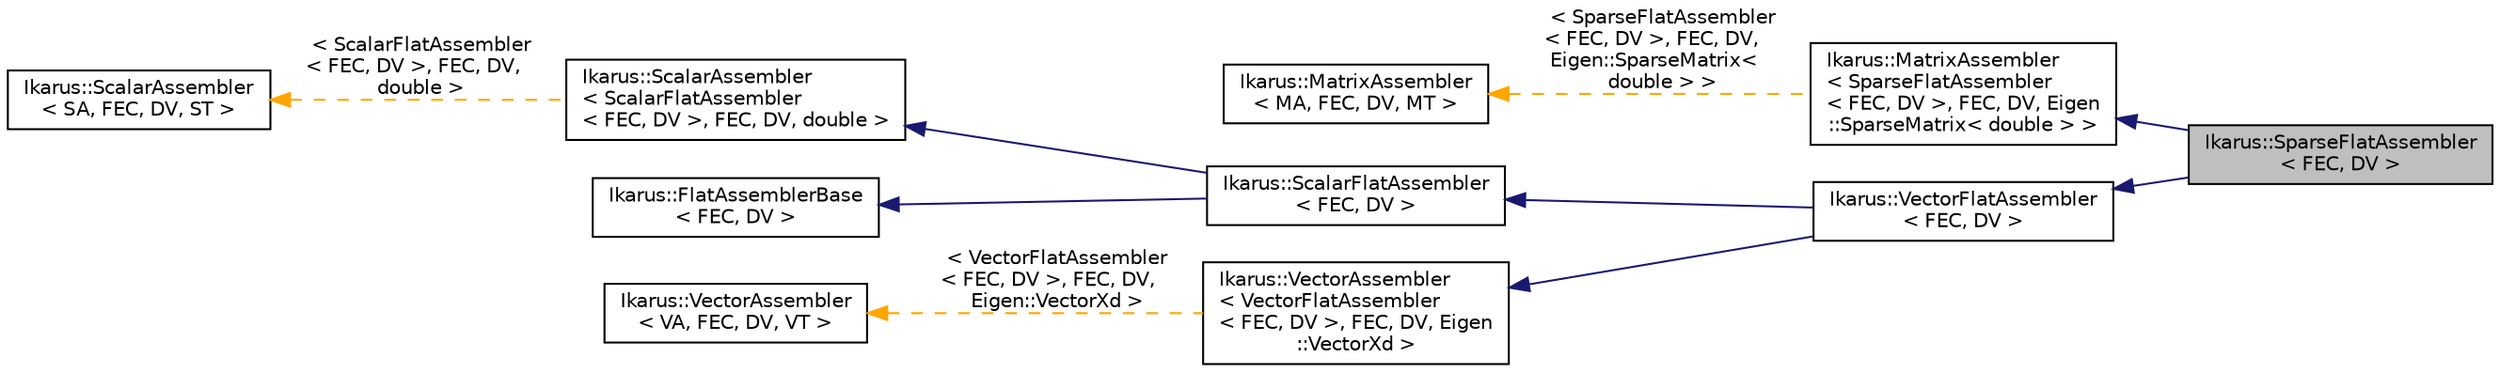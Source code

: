 digraph "Ikarus::SparseFlatAssembler&lt; FEC, DV &gt;"
{
 // LATEX_PDF_SIZE
  edge [fontname="Helvetica",fontsize="10",labelfontname="Helvetica",labelfontsize="10"];
  node [fontname="Helvetica",fontsize="10",shape=record];
  rankdir="LR";
  Node1 [label="Ikarus::SparseFlatAssembler\l\< FEC, DV \>",height=0.2,width=0.4,color="black", fillcolor="grey75", style="filled", fontcolor="black",tooltip="SparseFlatAssembler assembles matrix quantities using a flat basis Indexing strategy...."];
  Node2 -> Node1 [dir="back",color="midnightblue",fontsize="10",style="solid"];
  Node2 [label="Ikarus::MatrixAssembler\l\< SparseFlatAssembler\l\< FEC, DV \>, FEC, DV, Eigen\l::SparseMatrix\< double \> \>",height=0.2,width=0.4,color="black", fillcolor="white", style="filled",URL="$a01252.html",tooltip=" "];
  Node3 -> Node2 [dir="back",color="orange",fontsize="10",style="dashed",label=" \< SparseFlatAssembler\l\< FEC, DV \>, FEC, DV,\l Eigen::SparseMatrix\<\l double \> \>" ];
  Node3 [label="Ikarus::MatrixAssembler\l\< MA, FEC, DV, MT \>",height=0.2,width=0.4,color="black", fillcolor="white", style="filled",URL="$a01252.html",tooltip="The MatrixAssembler provides an interface for an assembler that assembles matrix quantities."];
  Node4 -> Node1 [dir="back",color="midnightblue",fontsize="10",style="solid"];
  Node4 [label="Ikarus::VectorFlatAssembler\l\< FEC, DV \>",height=0.2,width=0.4,color="black", fillcolor="white", style="filled",URL="$a01260.html",tooltip="VectorFlatAssembler assembles vector quantities using a flat basis Indexing strategy."];
  Node5 -> Node4 [dir="back",color="midnightblue",fontsize="10",style="solid"];
  Node5 [label="Ikarus::ScalarFlatAssembler\l\< FEC, DV \>",height=0.2,width=0.4,color="black", fillcolor="white", style="filled",URL="$a01256.html",tooltip="ScalarFlatAssembler assembles scalar quantities."];
  Node6 -> Node5 [dir="back",color="midnightblue",fontsize="10",style="solid"];
  Node6 [label="Ikarus::ScalarAssembler\l\< ScalarFlatAssembler\l\< FEC, DV \>, FEC, DV, double \>",height=0.2,width=0.4,color="black", fillcolor="white", style="filled",URL="$a01244.html",tooltip=" "];
  Node7 -> Node6 [dir="back",color="orange",fontsize="10",style="dashed",label=" \< ScalarFlatAssembler\l\< FEC, DV \>, FEC, DV,\l double \>" ];
  Node7 [label="Ikarus::ScalarAssembler\l\< SA, FEC, DV, ST \>",height=0.2,width=0.4,color="black", fillcolor="white", style="filled",URL="$a01244.html",tooltip="The ScalarAssembler provides an interface for an assembler that assembles scalar quantities."];
  Node8 -> Node5 [dir="back",color="midnightblue",fontsize="10",style="solid"];
  Node8 [label="Ikarus::FlatAssemblerBase\l\< FEC, DV \>",height=0.2,width=0.4,color="black", fillcolor="white", style="filled",URL="$a01240.html",tooltip="The FlatAssemblerBase takes care of common subtasks done by flat assemblers."];
  Node9 -> Node4 [dir="back",color="midnightblue",fontsize="10",style="solid"];
  Node9 [label="Ikarus::VectorAssembler\l\< VectorFlatAssembler\l\< FEC, DV \>, FEC, DV, Eigen\l::VectorXd \>",height=0.2,width=0.4,color="black", fillcolor="white", style="filled",URL="$a01248.html",tooltip=" "];
  Node10 -> Node9 [dir="back",color="orange",fontsize="10",style="dashed",label=" \< VectorFlatAssembler\l\< FEC, DV \>, FEC, DV,\l Eigen::VectorXd \>" ];
  Node10 [label="Ikarus::VectorAssembler\l\< VA, FEC, DV, VT \>",height=0.2,width=0.4,color="black", fillcolor="white", style="filled",URL="$a01248.html",tooltip="The VectorAssembler provides an interface for an assembler that assembles vector quantities."];
}
